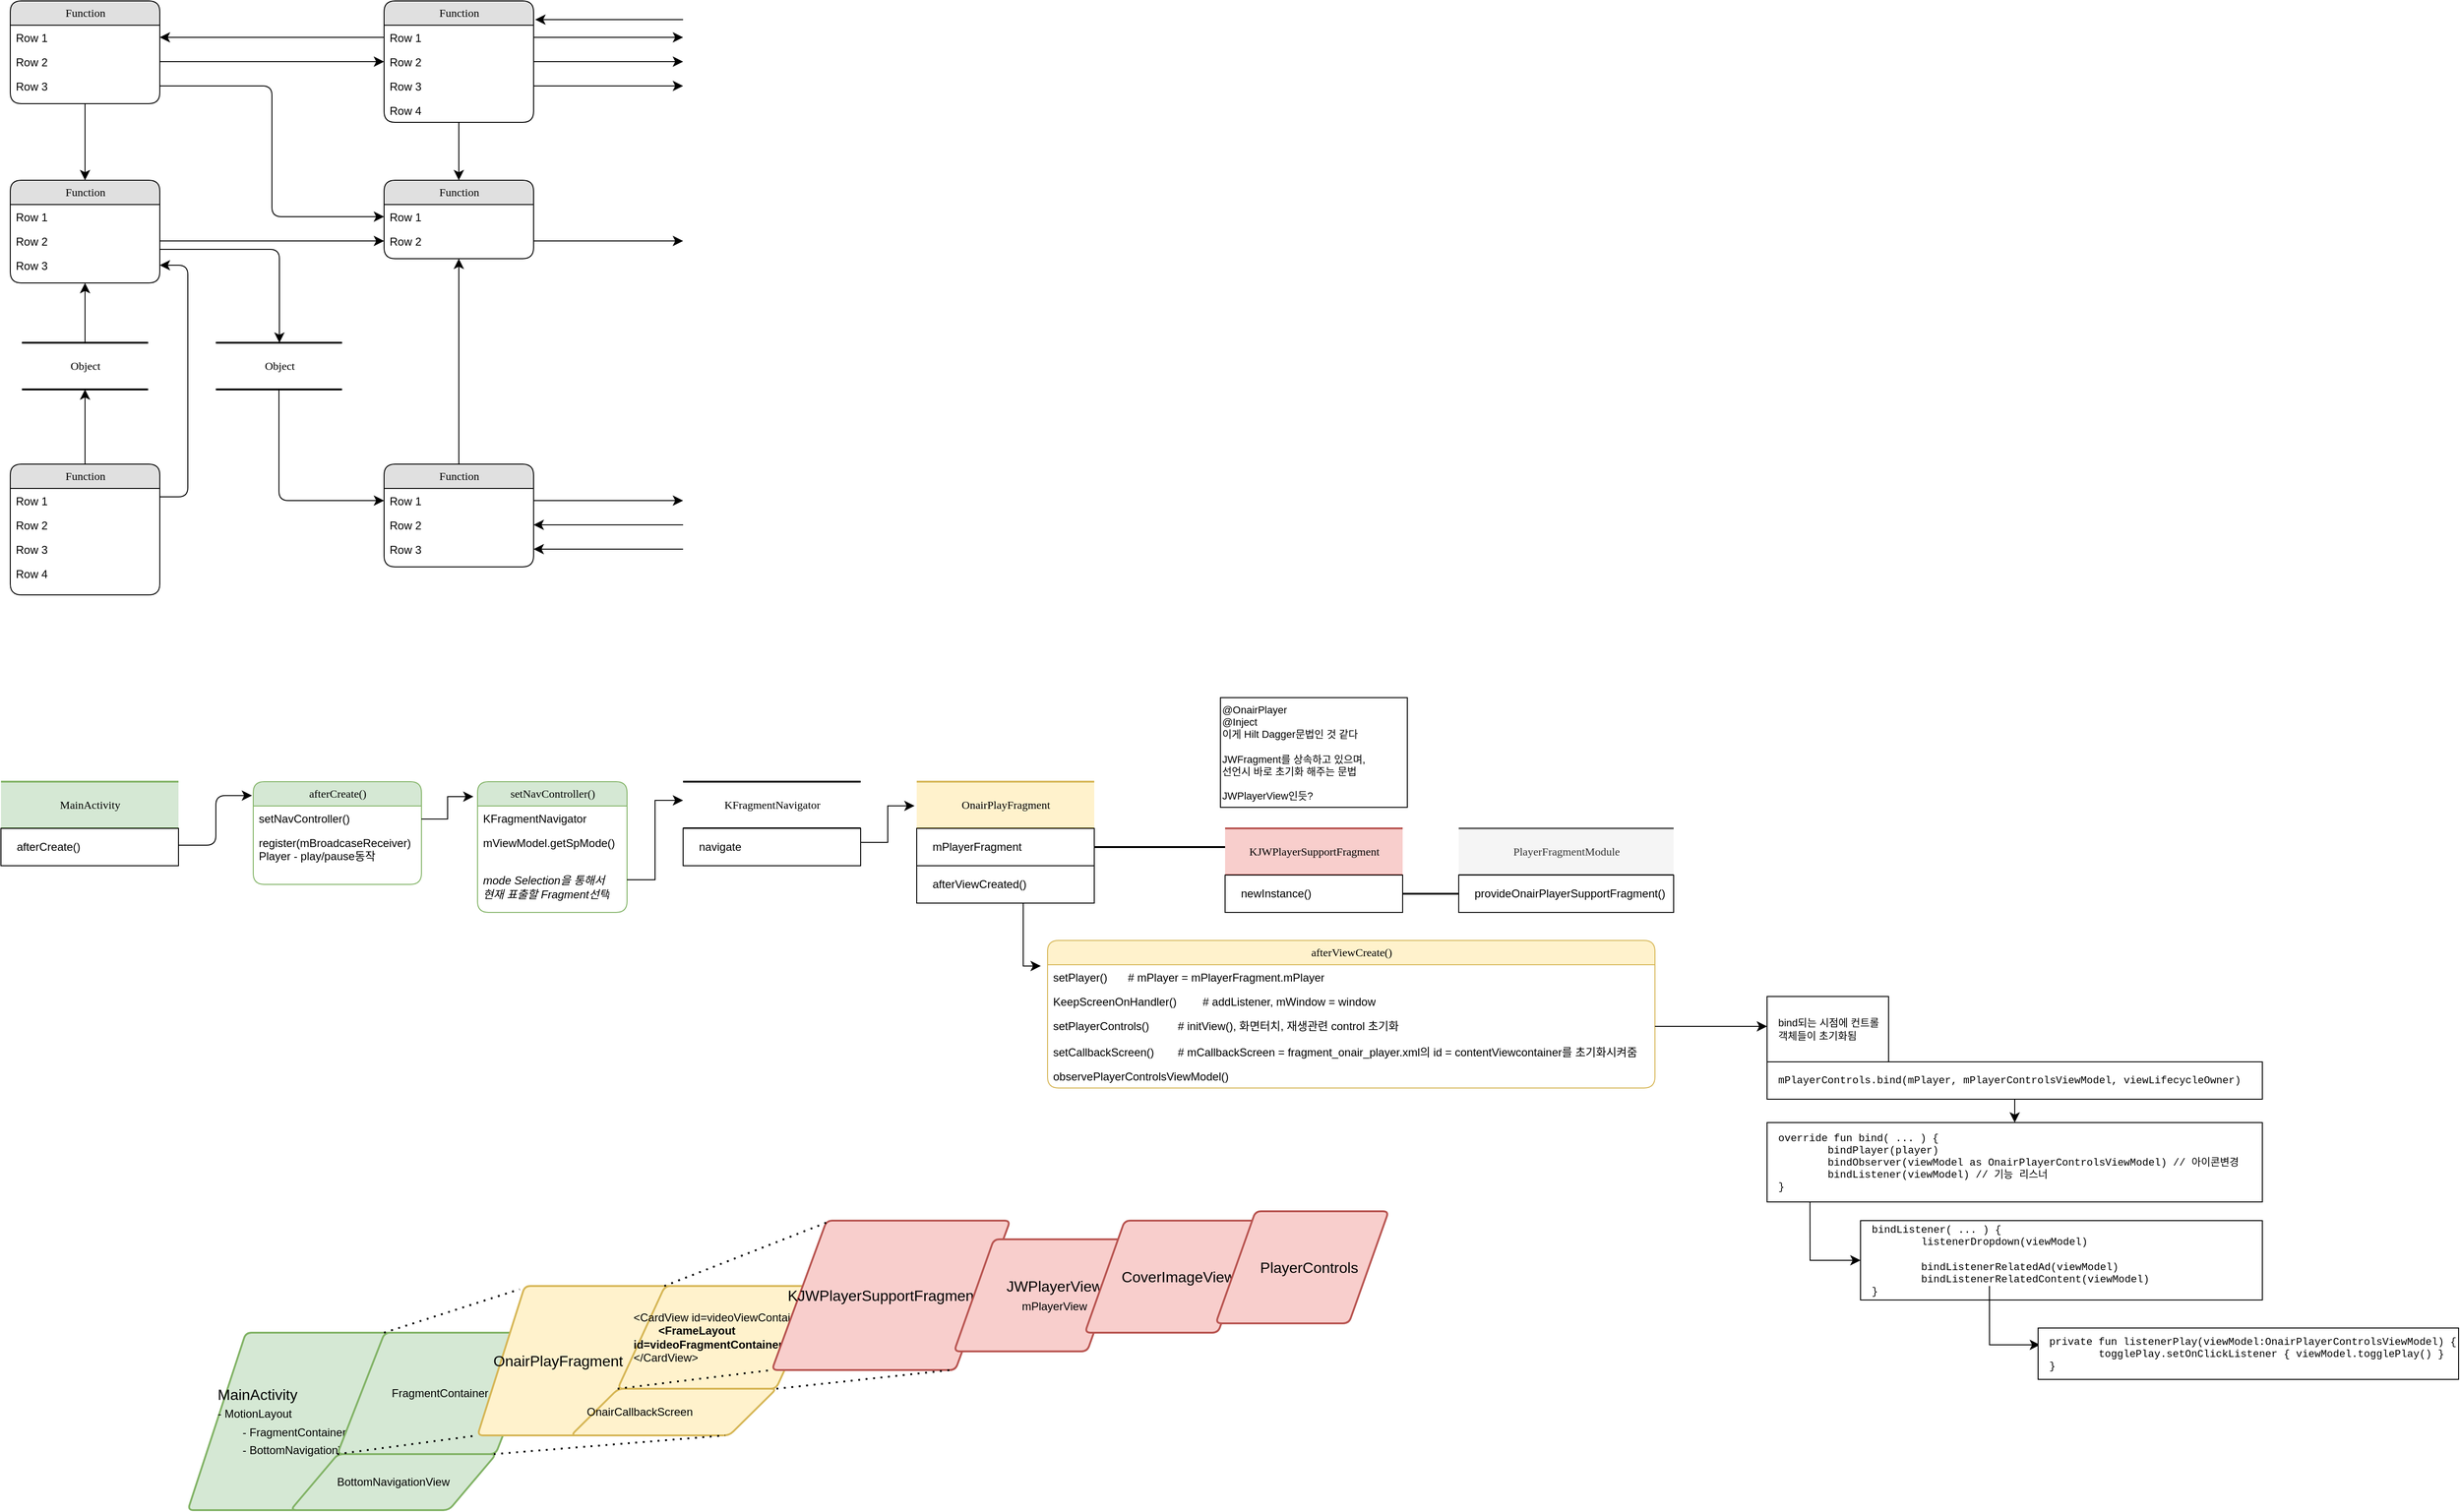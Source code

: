 <mxfile version="21.5.0" type="github">
  <diagram name="Page-1" id="5d7acffa-a066-3a61-03fe-96351882024d">
    <mxGraphModel dx="875" dy="573" grid="1" gridSize="10" guides="1" tooltips="1" connect="1" arrows="1" fold="1" page="1" pageScale="1" pageWidth="1100" pageHeight="850" background="#ffffff" math="0" shadow="0">
      <root>
        <mxCell id="0" />
        <mxCell id="1" parent="0" />
        <mxCell id="2debaab0fafb2da2-10" value="Object" style="html=1;rounded=0;shadow=0;comic=0;labelBackgroundColor=none;strokeWidth=2;fontFamily=Verdana;fontSize=12;align=center;shape=mxgraph.ios7ui.horLines;" parent="1" vertex="1">
          <mxGeometry x="172.5" y="440" width="135" height="50" as="geometry" />
        </mxCell>
        <mxCell id="21ea969265ad0168-6" value="Function" style="swimlane;html=1;fontStyle=0;childLayout=stackLayout;horizontal=1;startSize=26;fillColor=#e0e0e0;horizontalStack=0;resizeParent=1;resizeLast=0;collapsible=1;marginBottom=0;swimlaneFillColor=#ffffff;align=center;rounded=1;shadow=0;comic=0;labelBackgroundColor=none;strokeWidth=1;fontFamily=Verdana;fontSize=12" parent="1" vertex="1">
          <mxGeometry x="160" y="74" width="160" height="110" as="geometry" />
        </mxCell>
        <mxCell id="21ea969265ad0168-7" value="Row 1" style="text;html=1;strokeColor=none;fillColor=none;spacingLeft=4;spacingRight=4;whiteSpace=wrap;overflow=hidden;rotatable=0;points=[[0,0.5],[1,0.5]];portConstraint=eastwest;" parent="21ea969265ad0168-6" vertex="1">
          <mxGeometry y="26" width="160" height="26" as="geometry" />
        </mxCell>
        <mxCell id="21ea969265ad0168-8" value="Row 2" style="text;html=1;strokeColor=none;fillColor=none;spacingLeft=4;spacingRight=4;whiteSpace=wrap;overflow=hidden;rotatable=0;points=[[0,0.5],[1,0.5]];portConstraint=eastwest;" parent="21ea969265ad0168-6" vertex="1">
          <mxGeometry y="52" width="160" height="26" as="geometry" />
        </mxCell>
        <mxCell id="21ea969265ad0168-9" value="Row 3" style="text;html=1;strokeColor=none;fillColor=none;spacingLeft=4;spacingRight=4;whiteSpace=wrap;overflow=hidden;rotatable=0;points=[[0,0.5],[1,0.5]];portConstraint=eastwest;" parent="21ea969265ad0168-6" vertex="1">
          <mxGeometry y="78" width="160" height="26" as="geometry" />
        </mxCell>
        <mxCell id="21ea969265ad0168-10" value="Function" style="swimlane;html=1;fontStyle=0;childLayout=stackLayout;horizontal=1;startSize=26;fillColor=#e0e0e0;horizontalStack=0;resizeParent=1;resizeLast=0;collapsible=1;marginBottom=0;swimlaneFillColor=#ffffff;align=center;rounded=1;shadow=0;comic=0;labelBackgroundColor=none;strokeWidth=1;fontFamily=Verdana;fontSize=12" parent="1" vertex="1">
          <mxGeometry x="560" y="74" width="160" height="130" as="geometry" />
        </mxCell>
        <mxCell id="21ea969265ad0168-11" value="Row 1" style="text;html=1;strokeColor=none;fillColor=none;spacingLeft=4;spacingRight=4;whiteSpace=wrap;overflow=hidden;rotatable=0;points=[[0,0.5],[1,0.5]];portConstraint=eastwest;" parent="21ea969265ad0168-10" vertex="1">
          <mxGeometry y="26" width="160" height="26" as="geometry" />
        </mxCell>
        <mxCell id="21ea969265ad0168-12" value="Row 2" style="text;html=1;strokeColor=none;fillColor=none;spacingLeft=4;spacingRight=4;whiteSpace=wrap;overflow=hidden;rotatable=0;points=[[0,0.5],[1,0.5]];portConstraint=eastwest;" parent="21ea969265ad0168-10" vertex="1">
          <mxGeometry y="52" width="160" height="26" as="geometry" />
        </mxCell>
        <mxCell id="21ea969265ad0168-52" value="Row 3" style="text;html=1;strokeColor=none;fillColor=none;spacingLeft=4;spacingRight=4;whiteSpace=wrap;overflow=hidden;rotatable=0;points=[[0,0.5],[1,0.5]];portConstraint=eastwest;" parent="21ea969265ad0168-10" vertex="1">
          <mxGeometry y="78" width="160" height="26" as="geometry" />
        </mxCell>
        <mxCell id="21ea969265ad0168-13" value="Row 4" style="text;html=1;strokeColor=none;fillColor=none;spacingLeft=4;spacingRight=4;whiteSpace=wrap;overflow=hidden;rotatable=0;points=[[0,0.5],[1,0.5]];portConstraint=eastwest;" parent="21ea969265ad0168-10" vertex="1">
          <mxGeometry y="104" width="160" height="26" as="geometry" />
        </mxCell>
        <mxCell id="21ea969265ad0168-14" value="Function" style="swimlane;html=1;fontStyle=0;childLayout=stackLayout;horizontal=1;startSize=26;fillColor=#e0e0e0;horizontalStack=0;resizeParent=1;resizeLast=0;collapsible=1;marginBottom=0;swimlaneFillColor=#ffffff;align=center;rounded=1;shadow=0;comic=0;labelBackgroundColor=none;strokeWidth=1;fontFamily=Verdana;fontSize=12" parent="1" vertex="1">
          <mxGeometry x="160" y="266" width="160" height="110" as="geometry" />
        </mxCell>
        <mxCell id="21ea969265ad0168-15" value="Row 1" style="text;html=1;strokeColor=none;fillColor=none;spacingLeft=4;spacingRight=4;whiteSpace=wrap;overflow=hidden;rotatable=0;points=[[0,0.5],[1,0.5]];portConstraint=eastwest;" parent="21ea969265ad0168-14" vertex="1">
          <mxGeometry y="26" width="160" height="26" as="geometry" />
        </mxCell>
        <mxCell id="21ea969265ad0168-16" value="Row 2" style="text;html=1;strokeColor=none;fillColor=none;spacingLeft=4;spacingRight=4;whiteSpace=wrap;overflow=hidden;rotatable=0;points=[[0,0.5],[1,0.5]];portConstraint=eastwest;" parent="21ea969265ad0168-14" vertex="1">
          <mxGeometry y="52" width="160" height="26" as="geometry" />
        </mxCell>
        <mxCell id="21ea969265ad0168-17" value="Row 3" style="text;html=1;strokeColor=none;fillColor=none;spacingLeft=4;spacingRight=4;whiteSpace=wrap;overflow=hidden;rotatable=0;points=[[0,0.5],[1,0.5]];portConstraint=eastwest;" parent="21ea969265ad0168-14" vertex="1">
          <mxGeometry y="78" width="160" height="26" as="geometry" />
        </mxCell>
        <mxCell id="21ea969265ad0168-18" value="Function" style="swimlane;html=1;fontStyle=0;childLayout=stackLayout;horizontal=1;startSize=26;fillColor=#e0e0e0;horizontalStack=0;resizeParent=1;resizeLast=0;collapsible=1;marginBottom=0;swimlaneFillColor=#ffffff;align=center;rounded=1;shadow=0;comic=0;labelBackgroundColor=none;strokeWidth=1;fontFamily=Verdana;fontSize=12" parent="1" vertex="1">
          <mxGeometry x="160" y="570" width="160" height="140" as="geometry" />
        </mxCell>
        <mxCell id="21ea969265ad0168-19" value="Row 1" style="text;html=1;strokeColor=none;fillColor=none;spacingLeft=4;spacingRight=4;whiteSpace=wrap;overflow=hidden;rotatable=0;points=[[0,0.5],[1,0.5]];portConstraint=eastwest;" parent="21ea969265ad0168-18" vertex="1">
          <mxGeometry y="26" width="160" height="26" as="geometry" />
        </mxCell>
        <mxCell id="21ea969265ad0168-20" value="Row 2" style="text;html=1;strokeColor=none;fillColor=none;spacingLeft=4;spacingRight=4;whiteSpace=wrap;overflow=hidden;rotatable=0;points=[[0,0.5],[1,0.5]];portConstraint=eastwest;" parent="21ea969265ad0168-18" vertex="1">
          <mxGeometry y="52" width="160" height="26" as="geometry" />
        </mxCell>
        <mxCell id="21ea969265ad0168-51" value="Row 3" style="text;html=1;strokeColor=none;fillColor=none;spacingLeft=4;spacingRight=4;whiteSpace=wrap;overflow=hidden;rotatable=0;points=[[0,0.5],[1,0.5]];portConstraint=eastwest;" parent="21ea969265ad0168-18" vertex="1">
          <mxGeometry y="78" width="160" height="26" as="geometry" />
        </mxCell>
        <mxCell id="21ea969265ad0168-21" value="Row 4" style="text;html=1;strokeColor=none;fillColor=none;spacingLeft=4;spacingRight=4;whiteSpace=wrap;overflow=hidden;rotatable=0;points=[[0,0.5],[1,0.5]];portConstraint=eastwest;" parent="21ea969265ad0168-18" vertex="1">
          <mxGeometry y="104" width="160" height="26" as="geometry" />
        </mxCell>
        <mxCell id="21ea969265ad0168-22" value="Function" style="swimlane;html=1;fontStyle=0;childLayout=stackLayout;horizontal=1;startSize=26;fillColor=#e0e0e0;horizontalStack=0;resizeParent=1;resizeLast=0;collapsible=1;marginBottom=0;swimlaneFillColor=#ffffff;align=center;rounded=1;shadow=0;comic=0;labelBackgroundColor=none;strokeWidth=1;fontFamily=Verdana;fontSize=12" parent="1" vertex="1">
          <mxGeometry x="560" y="266" width="160" height="84" as="geometry" />
        </mxCell>
        <mxCell id="21ea969265ad0168-23" value="Row 1" style="text;html=1;strokeColor=none;fillColor=none;spacingLeft=4;spacingRight=4;whiteSpace=wrap;overflow=hidden;rotatable=0;points=[[0,0.5],[1,0.5]];portConstraint=eastwest;" parent="21ea969265ad0168-22" vertex="1">
          <mxGeometry y="26" width="160" height="26" as="geometry" />
        </mxCell>
        <mxCell id="21ea969265ad0168-24" value="Row 2" style="text;html=1;strokeColor=none;fillColor=none;spacingLeft=4;spacingRight=4;whiteSpace=wrap;overflow=hidden;rotatable=0;points=[[0,0.5],[1,0.5]];portConstraint=eastwest;" parent="21ea969265ad0168-22" vertex="1">
          <mxGeometry y="52" width="160" height="26" as="geometry" />
        </mxCell>
        <mxCell id="21ea969265ad0168-26" value="Function" style="swimlane;html=1;fontStyle=0;childLayout=stackLayout;horizontal=1;startSize=26;fillColor=#e0e0e0;horizontalStack=0;resizeParent=1;resizeLast=0;collapsible=1;marginBottom=0;swimlaneFillColor=#ffffff;align=center;rounded=1;shadow=0;comic=0;labelBackgroundColor=none;strokeWidth=1;fontFamily=Verdana;fontSize=12" parent="1" vertex="1">
          <mxGeometry x="560" y="570" width="160" height="110" as="geometry" />
        </mxCell>
        <mxCell id="21ea969265ad0168-27" value="Row 1" style="text;html=1;strokeColor=none;fillColor=none;spacingLeft=4;spacingRight=4;whiteSpace=wrap;overflow=hidden;rotatable=0;points=[[0,0.5],[1,0.5]];portConstraint=eastwest;" parent="21ea969265ad0168-26" vertex="1">
          <mxGeometry y="26" width="160" height="26" as="geometry" />
        </mxCell>
        <mxCell id="21ea969265ad0168-28" value="Row 2" style="text;html=1;strokeColor=none;fillColor=none;spacingLeft=4;spacingRight=4;whiteSpace=wrap;overflow=hidden;rotatable=0;points=[[0,0.5],[1,0.5]];portConstraint=eastwest;" parent="21ea969265ad0168-26" vertex="1">
          <mxGeometry y="52" width="160" height="26" as="geometry" />
        </mxCell>
        <mxCell id="21ea969265ad0168-29" value="Row 3" style="text;html=1;strokeColor=none;fillColor=none;spacingLeft=4;spacingRight=4;whiteSpace=wrap;overflow=hidden;rotatable=0;points=[[0,0.5],[1,0.5]];portConstraint=eastwest;" parent="21ea969265ad0168-26" vertex="1">
          <mxGeometry y="78" width="160" height="26" as="geometry" />
        </mxCell>
        <mxCell id="21ea969265ad0168-30" value="Object" style="html=1;rounded=0;shadow=0;comic=0;labelBackgroundColor=none;strokeWidth=2;fontFamily=Verdana;fontSize=12;align=center;shape=mxgraph.ios7ui.horLines;" parent="1" vertex="1">
          <mxGeometry x="380" y="440" width="135" height="50" as="geometry" />
        </mxCell>
        <mxCell id="21ea969265ad0168-31" style="edgeStyle=none;html=1;labelBackgroundColor=none;startFill=0;startSize=8;endFill=1;endSize=8;fontFamily=Verdana;fontSize=12;" parent="1" source="21ea969265ad0168-18" target="2debaab0fafb2da2-10" edge="1">
          <mxGeometry relative="1" as="geometry" />
        </mxCell>
        <mxCell id="21ea969265ad0168-32" style="edgeStyle=none;html=1;labelBackgroundColor=none;startFill=0;startSize=8;endFill=1;endSize=8;fontFamily=Verdana;fontSize=12;" parent="1" source="2debaab0fafb2da2-10" target="21ea969265ad0168-14" edge="1">
          <mxGeometry relative="1" as="geometry" />
        </mxCell>
        <mxCell id="21ea969265ad0168-33" style="edgeStyle=orthogonalEdgeStyle;html=1;labelBackgroundColor=none;startFill=0;startSize=8;endFill=1;endSize=8;fontFamily=Verdana;fontSize=12;exitX=1;exitY=0.25;entryX=1;entryY=0.5;" parent="1" source="21ea969265ad0168-18" target="21ea969265ad0168-17" edge="1">
          <mxGeometry relative="1" as="geometry">
            <Array as="points">
              <mxPoint x="350" y="605" />
              <mxPoint x="350" y="357" />
            </Array>
          </mxGeometry>
        </mxCell>
        <mxCell id="21ea969265ad0168-34" value="" style="edgeStyle=orthogonalEdgeStyle;html=1;labelBackgroundColor=none;startFill=0;startSize=8;endFill=1;endSize=8;fontFamily=Verdana;fontSize=12;" parent="1" source="21ea969265ad0168-30" target="21ea969265ad0168-27" edge="1">
          <mxGeometry x="-0.134" y="32" relative="1" as="geometry">
            <mxPoint as="offset" />
          </mxGeometry>
        </mxCell>
        <mxCell id="21ea969265ad0168-35" style="edgeStyle=orthogonalEdgeStyle;html=1;labelBackgroundColor=none;startFill=0;startSize=8;endFill=1;endSize=8;fontFamily=Verdana;fontSize=12;" parent="1" source="21ea969265ad0168-14" target="21ea969265ad0168-30" edge="1">
          <mxGeometry relative="1" as="geometry">
            <Array as="points">
              <mxPoint x="448" y="340" />
            </Array>
          </mxGeometry>
        </mxCell>
        <mxCell id="21ea969265ad0168-36" style="edgeStyle=orthogonalEdgeStyle;html=1;labelBackgroundColor=none;startFill=0;startSize=8;endFill=1;endSize=8;fontFamily=Verdana;fontSize=12;" parent="1" source="21ea969265ad0168-6" target="21ea969265ad0168-14" edge="1">
          <mxGeometry relative="1" as="geometry" />
        </mxCell>
        <mxCell id="21ea969265ad0168-37" style="edgeStyle=orthogonalEdgeStyle;html=1;labelBackgroundColor=none;startFill=0;startSize=8;endFill=1;endSize=8;fontFamily=Verdana;fontSize=12;" parent="1" source="21ea969265ad0168-26" target="21ea969265ad0168-22" edge="1">
          <mxGeometry relative="1" as="geometry" />
        </mxCell>
        <mxCell id="21ea969265ad0168-38" style="edgeStyle=orthogonalEdgeStyle;html=1;labelBackgroundColor=none;startFill=0;startSize=8;endFill=1;endSize=8;fontFamily=Verdana;fontSize=12;" parent="1" source="21ea969265ad0168-10" target="21ea969265ad0168-22" edge="1">
          <mxGeometry relative="1" as="geometry" />
        </mxCell>
        <mxCell id="21ea969265ad0168-39" style="edgeStyle=orthogonalEdgeStyle;html=1;entryX=0;entryY=0.5;labelBackgroundColor=none;startFill=0;startSize=8;endFill=1;endSize=8;fontFamily=Verdana;fontSize=12;exitX=1;exitY=0.5;" parent="1" source="21ea969265ad0168-8" target="21ea969265ad0168-12" edge="1">
          <mxGeometry relative="1" as="geometry">
            <Array as="points" />
          </mxGeometry>
        </mxCell>
        <mxCell id="21ea969265ad0168-40" style="edgeStyle=orthogonalEdgeStyle;html=1;exitX=0;exitY=0.5;entryX=1;entryY=0.5;labelBackgroundColor=none;startFill=0;startSize=8;endFill=1;endSize=8;fontFamily=Verdana;fontSize=12;" parent="1" source="21ea969265ad0168-11" target="21ea969265ad0168-7" edge="1">
          <mxGeometry relative="1" as="geometry" />
        </mxCell>
        <mxCell id="21ea969265ad0168-41" style="edgeStyle=orthogonalEdgeStyle;html=1;exitX=1;exitY=0.5;entryX=0;entryY=0.5;labelBackgroundColor=none;startFill=0;startSize=8;endFill=1;endSize=8;fontFamily=Verdana;fontSize=12;" parent="1" source="21ea969265ad0168-9" target="21ea969265ad0168-23" edge="1">
          <mxGeometry relative="1" as="geometry" />
        </mxCell>
        <mxCell id="21ea969265ad0168-42" style="edgeStyle=orthogonalEdgeStyle;html=1;exitX=1;exitY=0.5;entryX=0;entryY=0.5;labelBackgroundColor=none;startFill=0;startSize=8;endFill=1;endSize=8;fontFamily=Verdana;fontSize=12;" parent="1" source="21ea969265ad0168-16" target="21ea969265ad0168-24" edge="1">
          <mxGeometry relative="1" as="geometry">
            <Array as="points" />
          </mxGeometry>
        </mxCell>
        <mxCell id="21ea969265ad0168-43" style="edgeStyle=orthogonalEdgeStyle;html=1;labelBackgroundColor=none;startFill=0;startSize=8;endFill=1;endSize=8;fontFamily=Verdana;fontSize=12;" parent="1" source="21ea969265ad0168-24" edge="1">
          <mxGeometry relative="1" as="geometry">
            <mxPoint x="880" y="331" as="targetPoint" />
          </mxGeometry>
        </mxCell>
        <mxCell id="21ea969265ad0168-44" style="edgeStyle=orthogonalEdgeStyle;html=1;exitX=1;exitY=0.5;labelBackgroundColor=none;startFill=0;startSize=8;endFill=1;endSize=8;fontFamily=Verdana;fontSize=12;" parent="1" source="21ea969265ad0168-27" edge="1">
          <mxGeometry relative="1" as="geometry">
            <mxPoint x="880" y="609" as="targetPoint" />
          </mxGeometry>
        </mxCell>
        <mxCell id="21ea969265ad0168-45" style="edgeStyle=orthogonalEdgeStyle;html=1;labelBackgroundColor=none;startFill=0;startSize=8;endFill=1;endSize=8;fontFamily=Verdana;fontSize=12;entryX=1;entryY=0.5;" parent="1" target="21ea969265ad0168-28" edge="1">
          <mxGeometry relative="1" as="geometry">
            <mxPoint x="890" y="619" as="targetPoint" />
            <mxPoint x="880" y="635" as="sourcePoint" />
            <Array as="points">
              <mxPoint x="880" y="635" />
            </Array>
          </mxGeometry>
        </mxCell>
        <mxCell id="21ea969265ad0168-46" style="edgeStyle=orthogonalEdgeStyle;html=1;labelBackgroundColor=none;startFill=0;startSize=8;endFill=1;endSize=8;fontFamily=Verdana;fontSize=12;entryX=1;entryY=0.5;" parent="1" target="21ea969265ad0168-29" edge="1">
          <mxGeometry relative="1" as="geometry">
            <mxPoint x="730.19" y="645.095" as="targetPoint" />
            <mxPoint x="880" y="661" as="sourcePoint" />
            <Array as="points">
              <mxPoint x="800" y="661" />
              <mxPoint x="800" y="661" />
            </Array>
          </mxGeometry>
        </mxCell>
        <mxCell id="21ea969265ad0168-47" style="edgeStyle=orthogonalEdgeStyle;html=1;exitX=1;exitY=0.5;labelBackgroundColor=none;startFill=0;startSize=8;endFill=1;endSize=8;fontFamily=Verdana;fontSize=12;" parent="1" source="21ea969265ad0168-11" edge="1">
          <mxGeometry relative="1" as="geometry">
            <mxPoint x="880" y="113" as="targetPoint" />
          </mxGeometry>
        </mxCell>
        <mxCell id="21ea969265ad0168-48" style="edgeStyle=orthogonalEdgeStyle;html=1;exitX=1;exitY=0.5;labelBackgroundColor=none;startFill=0;startSize=8;endFill=1;endSize=8;fontFamily=Verdana;fontSize=12;" parent="1" source="21ea969265ad0168-12" edge="1">
          <mxGeometry relative="1" as="geometry">
            <mxPoint x="880" y="139" as="targetPoint" />
          </mxGeometry>
        </mxCell>
        <mxCell id="21ea969265ad0168-49" style="edgeStyle=orthogonalEdgeStyle;html=1;exitX=1;exitY=0.5;labelBackgroundColor=none;startFill=0;startSize=8;endFill=1;endSize=8;fontFamily=Verdana;fontSize=12;" parent="1" source="21ea969265ad0168-52" edge="1">
          <mxGeometry relative="1" as="geometry">
            <mxPoint x="880" y="165" as="targetPoint" />
            <Array as="points" />
          </mxGeometry>
        </mxCell>
        <mxCell id="21ea969265ad0168-50" style="edgeStyle=elbowEdgeStyle;html=1;labelBackgroundColor=none;startFill=0;startSize=8;endFill=1;endSize=8;fontFamily=Verdana;fontSize=12;elbow=vertical;entryX=1.011;entryY=0.152;entryPerimeter=0;" parent="1" target="21ea969265ad0168-10" edge="1">
          <mxGeometry relative="1" as="geometry">
            <mxPoint x="740" y="89" as="targetPoint" />
            <mxPoint x="880" y="94" as="sourcePoint" />
            <Array as="points">
              <mxPoint x="810" y="94" />
            </Array>
          </mxGeometry>
        </mxCell>
        <mxCell id="uq7uVIkVQKOnCqJa0BBE-1" value="afterCreate()" style="swimlane;html=1;fontStyle=0;childLayout=stackLayout;horizontal=1;startSize=26;fillColor=#d5e8d4;horizontalStack=0;resizeParent=1;resizeLast=0;collapsible=1;marginBottom=0;swimlaneFillColor=#ffffff;align=center;rounded=1;shadow=0;comic=0;labelBackgroundColor=none;strokeWidth=1;fontFamily=Verdana;fontSize=12;strokeColor=#82b366;" parent="1" vertex="1">
          <mxGeometry x="420" y="910" width="180" height="110" as="geometry" />
        </mxCell>
        <mxCell id="uq7uVIkVQKOnCqJa0BBE-2" value="setNavController()" style="text;html=1;strokeColor=none;fillColor=none;spacingLeft=4;spacingRight=4;whiteSpace=wrap;overflow=hidden;rotatable=0;points=[[0,0.5],[1,0.5]];portConstraint=eastwest;" parent="uq7uVIkVQKOnCqJa0BBE-1" vertex="1">
          <mxGeometry y="26" width="180" height="26" as="geometry" />
        </mxCell>
        <mxCell id="uq7uVIkVQKOnCqJa0BBE-3" value="register(mBroadcaseReceiver)&lt;br&gt;Player - play/pause동작" style="text;html=1;strokeColor=none;fillColor=none;spacingLeft=4;spacingRight=4;whiteSpace=wrap;overflow=hidden;rotatable=0;points=[[0,0.5],[1,0.5]];portConstraint=eastwest;" parent="uq7uVIkVQKOnCqJa0BBE-1" vertex="1">
          <mxGeometry y="52" width="180" height="48" as="geometry" />
        </mxCell>
        <mxCell id="uq7uVIkVQKOnCqJa0BBE-10" value="" style="group" parent="1" vertex="1" connectable="0">
          <mxGeometry x="150" y="910" width="190" height="130" as="geometry" />
        </mxCell>
        <mxCell id="uq7uVIkVQKOnCqJa0BBE-6" value="MainActivity" style="html=1;rounded=0;shadow=0;comic=0;labelBackgroundColor=none;strokeWidth=2;fontFamily=Verdana;fontSize=12;align=center;shape=mxgraph.ios7ui.horLines;fillColor=#d5e8d4;strokeColor=#82b366;" parent="uq7uVIkVQKOnCqJa0BBE-10" vertex="1">
          <mxGeometry width="190.0" height="50" as="geometry" />
        </mxCell>
        <mxCell id="uq7uVIkVQKOnCqJa0BBE-11" value="afterCreate()" style="whiteSpace=wrap;html=1;fontSize=12;align=left;spacingLeft=15;" parent="uq7uVIkVQKOnCqJa0BBE-10" vertex="1">
          <mxGeometry y="50" width="190" height="40" as="geometry" />
        </mxCell>
        <mxCell id="uq7uVIkVQKOnCqJa0BBE-14" style="edgeStyle=orthogonalEdgeStyle;html=1;labelBackgroundColor=none;startFill=0;startSize=8;endFill=1;endSize=8;fontFamily=Verdana;fontSize=12;exitX=1;exitY=0.25;entryX=-0.007;entryY=0.135;entryDx=0;entryDy=0;entryPerimeter=0;" parent="1" target="uq7uVIkVQKOnCqJa0BBE-1" edge="1">
          <mxGeometry relative="1" as="geometry">
            <Array as="points">
              <mxPoint x="380" y="978" />
              <mxPoint x="380" y="925" />
            </Array>
            <mxPoint x="340" y="978" as="sourcePoint" />
            <mxPoint x="340" y="730" as="targetPoint" />
          </mxGeometry>
        </mxCell>
        <mxCell id="uq7uVIkVQKOnCqJa0BBE-16" value="setNavController()" style="swimlane;html=1;fontStyle=0;childLayout=stackLayout;horizontal=1;startSize=26;fillColor=#d5e8d4;horizontalStack=0;resizeParent=1;resizeLast=0;collapsible=1;marginBottom=0;swimlaneFillColor=#ffffff;align=center;rounded=1;shadow=0;comic=0;labelBackgroundColor=none;strokeWidth=1;fontFamily=Verdana;fontSize=12;strokeColor=#82b366;" parent="1" vertex="1">
          <mxGeometry x="660" y="910" width="160" height="140" as="geometry" />
        </mxCell>
        <mxCell id="uq7uVIkVQKOnCqJa0BBE-17" value="KFragmentNavigator" style="text;html=1;strokeColor=none;fillColor=none;spacingLeft=4;spacingRight=4;whiteSpace=wrap;overflow=hidden;rotatable=0;points=[[0,0.5],[1,0.5]];portConstraint=eastwest;" parent="uq7uVIkVQKOnCqJa0BBE-16" vertex="1">
          <mxGeometry y="26" width="160" height="26" as="geometry" />
        </mxCell>
        <mxCell id="uq7uVIkVQKOnCqJa0BBE-18" value="mViewModel.getSpMode()" style="text;html=1;strokeColor=none;fillColor=none;spacingLeft=4;spacingRight=4;whiteSpace=wrap;overflow=hidden;rotatable=0;points=[[0,0.5],[1,0.5]];portConstraint=eastwest;" parent="uq7uVIkVQKOnCqJa0BBE-16" vertex="1">
          <mxGeometry y="52" width="160" height="26" as="geometry" />
        </mxCell>
        <mxCell id="uq7uVIkVQKOnCqJa0BBE-19" value="&lt;br&gt;mode Selection을 통해서&lt;br&gt;현재 표출할 Fragment선택" style="text;html=1;strokeColor=none;fillColor=none;spacingLeft=4;spacingRight=4;whiteSpace=wrap;overflow=hidden;rotatable=0;points=[[0,0.5],[1,0.5]];portConstraint=eastwest;fontStyle=2;align=left;" parent="uq7uVIkVQKOnCqJa0BBE-16" vertex="1">
          <mxGeometry y="78" width="160" height="62" as="geometry" />
        </mxCell>
        <mxCell id="uq7uVIkVQKOnCqJa0BBE-20" value="" style="edgeStyle=elbowEdgeStyle;elbow=horizontal;endArrow=classic;html=1;curved=0;rounded=0;endSize=8;startSize=8;fontSize=12;entryX=-0.027;entryY=0.114;entryDx=0;entryDy=0;entryPerimeter=0;" parent="1" target="uq7uVIkVQKOnCqJa0BBE-16" edge="1">
          <mxGeometry width="50" height="50" relative="1" as="geometry">
            <mxPoint x="600" y="950" as="sourcePoint" />
            <mxPoint x="650" y="900" as="targetPoint" />
          </mxGeometry>
        </mxCell>
        <mxCell id="uq7uVIkVQKOnCqJa0BBE-28" value="" style="group" parent="1" vertex="1" connectable="0">
          <mxGeometry x="880" y="910" width="190" height="130" as="geometry" />
        </mxCell>
        <mxCell id="uq7uVIkVQKOnCqJa0BBE-29" value="KFragmentNavigator" style="html=1;rounded=0;shadow=0;comic=0;labelBackgroundColor=none;strokeWidth=2;fontFamily=Verdana;fontSize=12;align=center;shape=mxgraph.ios7ui.horLines;" parent="uq7uVIkVQKOnCqJa0BBE-28" vertex="1">
          <mxGeometry width="190.0" height="50" as="geometry" />
        </mxCell>
        <mxCell id="uq7uVIkVQKOnCqJa0BBE-30" value="navigate" style="whiteSpace=wrap;html=1;fontSize=12;align=left;spacingLeft=15;" parent="uq7uVIkVQKOnCqJa0BBE-28" vertex="1">
          <mxGeometry y="50" width="190" height="40" as="geometry" />
        </mxCell>
        <mxCell id="uq7uVIkVQKOnCqJa0BBE-36" value="" style="edgeStyle=elbowEdgeStyle;elbow=horizontal;endArrow=classic;html=1;curved=0;rounded=0;endSize=8;startSize=8;fontSize=12;exitX=1;exitY=0.75;exitDx=0;exitDy=0;" parent="1" source="uq7uVIkVQKOnCqJa0BBE-16" edge="1">
          <mxGeometry width="50" height="50" relative="1" as="geometry">
            <mxPoint x="820" y="860" as="sourcePoint" />
            <mxPoint x="880" y="930" as="targetPoint" />
          </mxGeometry>
        </mxCell>
        <mxCell id="uq7uVIkVQKOnCqJa0BBE-38" value="afterViewCreate()" style="swimlane;html=1;fontStyle=0;childLayout=stackLayout;horizontal=1;startSize=26;fillColor=#fff2cc;horizontalStack=0;resizeParent=1;resizeLast=0;collapsible=1;marginBottom=0;swimlaneFillColor=#ffffff;align=center;rounded=1;shadow=0;comic=0;labelBackgroundColor=none;strokeWidth=1;fontFamily=Verdana;fontSize=12;strokeColor=#d6b656;" parent="1" vertex="1">
          <mxGeometry x="1270" y="1080" width="650" height="158" as="geometry" />
        </mxCell>
        <mxCell id="uq7uVIkVQKOnCqJa0BBE-39" value="setPlayer()&amp;nbsp;&lt;span style=&quot;white-space: pre;&quot;&gt;&#x9;&lt;/span&gt;# mPlayer = mPlayerFragment.mPlayer" style="text;html=1;strokeColor=none;fillColor=none;spacingLeft=4;spacingRight=4;whiteSpace=wrap;overflow=hidden;rotatable=0;points=[[0,0.5],[1,0.5]];portConstraint=eastwest;" parent="uq7uVIkVQKOnCqJa0BBE-38" vertex="1">
          <mxGeometry y="26" width="650" height="26" as="geometry" />
        </mxCell>
        <mxCell id="uq7uVIkVQKOnCqJa0BBE-76" value="KeepScreenOnHandler()&amp;nbsp;&lt;span style=&quot;white-space: pre;&quot;&gt;&#x9;&lt;/span&gt;# addListener, mWindow = window" style="text;html=1;strokeColor=none;fillColor=none;spacingLeft=4;spacingRight=4;whiteSpace=wrap;overflow=hidden;rotatable=0;points=[[0,0.5],[1,0.5]];portConstraint=eastwest;" parent="uq7uVIkVQKOnCqJa0BBE-38" vertex="1">
          <mxGeometry y="52" width="650" height="26" as="geometry" />
        </mxCell>
        <mxCell id="meqDQdUAkU52JyBfAQbt-1" style="edgeStyle=none;curved=1;rounded=0;orthogonalLoop=1;jettySize=auto;html=1;fontSize=12;startSize=8;endSize=8;" edge="1" parent="uq7uVIkVQKOnCqJa0BBE-38" source="uq7uVIkVQKOnCqJa0BBE-40">
          <mxGeometry relative="1" as="geometry">
            <mxPoint x="770" y="92" as="targetPoint" />
          </mxGeometry>
        </mxCell>
        <mxCell id="uq7uVIkVQKOnCqJa0BBE-40" value="setPlayerControls()&lt;span style=&quot;white-space: pre;&quot;&gt;&#x9;&lt;/span&gt;&lt;span style=&quot;white-space: pre;&quot;&gt;&#x9;&lt;/span&gt;# initView(), 화면터치, 재생관련 control 초기화" style="text;html=1;strokeColor=none;fillColor=none;spacingLeft=4;spacingRight=4;whiteSpace=wrap;overflow=hidden;rotatable=0;points=[[0,0.5],[1,0.5]];portConstraint=eastwest;" parent="uq7uVIkVQKOnCqJa0BBE-38" vertex="1">
          <mxGeometry y="78" width="650" height="28" as="geometry" />
        </mxCell>
        <mxCell id="uq7uVIkVQKOnCqJa0BBE-41" value="setCallbackScreen()&lt;span style=&quot;white-space: pre;&quot;&gt;&#x9;&lt;/span&gt;# mCallbackScreen = fragment_onair_player.xml의 id = contentViewcontainer를 초기화시켜줌" style="text;html=1;strokeColor=none;fillColor=none;spacingLeft=4;spacingRight=4;whiteSpace=wrap;overflow=hidden;rotatable=0;points=[[0,0.5],[1,0.5]];portConstraint=eastwest;" parent="uq7uVIkVQKOnCqJa0BBE-38" vertex="1">
          <mxGeometry y="106" width="650" height="26" as="geometry" />
        </mxCell>
        <mxCell id="uq7uVIkVQKOnCqJa0BBE-75" value="observePlayerControlsViewModel()" style="text;html=1;strokeColor=none;fillColor=none;spacingLeft=4;spacingRight=4;whiteSpace=wrap;overflow=hidden;rotatable=0;points=[[0,0.5],[1,0.5]];portConstraint=eastwest;" parent="uq7uVIkVQKOnCqJa0BBE-38" vertex="1">
          <mxGeometry y="132" width="650" height="26" as="geometry" />
        </mxCell>
        <mxCell id="uq7uVIkVQKOnCqJa0BBE-42" value="" style="group" parent="1" vertex="1" connectable="0">
          <mxGeometry x="1130" y="910" width="190" height="90" as="geometry" />
        </mxCell>
        <mxCell id="uq7uVIkVQKOnCqJa0BBE-34" value="OnairPlayFragment" style="html=1;rounded=0;shadow=0;comic=0;labelBackgroundColor=none;strokeWidth=2;fontFamily=Verdana;fontSize=12;align=center;shape=mxgraph.ios7ui.horLines;fillColor=#fff2cc;strokeColor=#d6b656;" parent="uq7uVIkVQKOnCqJa0BBE-42" vertex="1">
          <mxGeometry width="190.0" height="50" as="geometry" />
        </mxCell>
        <mxCell id="uq7uVIkVQKOnCqJa0BBE-44" value="mPlayerFragment&lt;span style=&quot;white-space: pre;&quot;&gt;&#x9;&lt;/span&gt;" style="whiteSpace=wrap;html=1;fontSize=12;align=left;spacingLeft=15;" parent="uq7uVIkVQKOnCqJa0BBE-42" vertex="1">
          <mxGeometry y="50" width="190" height="40" as="geometry" />
        </mxCell>
        <mxCell id="uq7uVIkVQKOnCqJa0BBE-37" value="" style="edgeStyle=elbowEdgeStyle;elbow=horizontal;endArrow=classic;html=1;curved=0;rounded=0;endSize=8;startSize=8;fontSize=12;exitX=1;exitY=0.75;exitDx=0;exitDy=0;entryX=-0.012;entryY=0.517;entryDx=0;entryDy=0;entryPerimeter=0;" parent="1" target="uq7uVIkVQKOnCqJa0BBE-34" edge="1">
          <mxGeometry width="50" height="50" relative="1" as="geometry">
            <mxPoint x="1070" y="975" as="sourcePoint" />
            <mxPoint x="1130" y="890" as="targetPoint" />
          </mxGeometry>
        </mxCell>
        <mxCell id="uq7uVIkVQKOnCqJa0BBE-43" value="" style="edgeStyle=elbowEdgeStyle;elbow=horizontal;endArrow=classic;html=1;curved=0;rounded=0;endSize=8;startSize=8;fontSize=12;entryX=-0.011;entryY=0.173;entryDx=0;entryDy=0;entryPerimeter=0;" parent="1" target="uq7uVIkVQKOnCqJa0BBE-38" edge="1">
          <mxGeometry width="50" height="50" relative="1" as="geometry">
            <mxPoint x="1225" y="1040" as="sourcePoint" />
            <mxPoint x="1218" y="1046" as="targetPoint" />
          </mxGeometry>
        </mxCell>
        <mxCell id="uq7uVIkVQKOnCqJa0BBE-35" value="afterViewCreated()" style="whiteSpace=wrap;html=1;fontSize=12;align=left;spacingLeft=15;" parent="1" vertex="1">
          <mxGeometry x="1130" y="1000" width="190" height="40" as="geometry" />
        </mxCell>
        <mxCell id="uq7uVIkVQKOnCqJa0BBE-45" value="@OnairPlayer&lt;br&gt;@Inject&lt;br&gt;이게 Hilt Dagger문법인 것 같다&lt;br&gt;&lt;br&gt;JWFragment를 상속하고 있으며,&lt;br&gt;선언시 바로 초기화 해주는 문법&lt;br&gt;&lt;br&gt;JWPlayerView인듯?&lt;br&gt;" style="whiteSpace=wrap;html=1;fontSize=11;align=left;" parent="1" vertex="1">
          <mxGeometry x="1455" y="820" width="200" height="117.5" as="geometry" />
        </mxCell>
        <mxCell id="uq7uVIkVQKOnCqJa0BBE-46" value="" style="line;strokeWidth=2;html=1;fontSize=16;" parent="1" vertex="1">
          <mxGeometry x="1320" y="975" width="140" height="10" as="geometry" />
        </mxCell>
        <mxCell id="uq7uVIkVQKOnCqJa0BBE-47" value="" style="group" parent="1" vertex="1" connectable="0">
          <mxGeometry x="1460" y="960" width="190" height="90" as="geometry" />
        </mxCell>
        <mxCell id="uq7uVIkVQKOnCqJa0BBE-48" value="KJWPlayerSupportFragment" style="html=1;rounded=0;shadow=0;comic=0;labelBackgroundColor=none;strokeWidth=2;fontFamily=Verdana;fontSize=12;align=center;shape=mxgraph.ios7ui.horLines;fillColor=#f8cecc;strokeColor=#b85450;" parent="uq7uVIkVQKOnCqJa0BBE-47" vertex="1">
          <mxGeometry width="190.0" height="50" as="geometry" />
        </mxCell>
        <mxCell id="uq7uVIkVQKOnCqJa0BBE-49" value="newInstance()" style="whiteSpace=wrap;html=1;fontSize=12;align=left;spacingLeft=15;" parent="uq7uVIkVQKOnCqJa0BBE-47" vertex="1">
          <mxGeometry y="50" width="190" height="40" as="geometry" />
        </mxCell>
        <mxCell id="uq7uVIkVQKOnCqJa0BBE-50" value="" style="group" parent="1" vertex="1" connectable="0">
          <mxGeometry x="1710" y="960" width="230" height="90" as="geometry" />
        </mxCell>
        <mxCell id="uq7uVIkVQKOnCqJa0BBE-51" value="PlayerFragmentModule" style="html=1;rounded=0;shadow=0;comic=0;labelBackgroundColor=none;strokeWidth=2;fontFamily=Verdana;fontSize=12;align=center;shape=mxgraph.ios7ui.horLines;fillColor=#f5f5f5;strokeColor=#666666;fontColor=#333333;" parent="uq7uVIkVQKOnCqJa0BBE-50" vertex="1">
          <mxGeometry width="230" height="50" as="geometry" />
        </mxCell>
        <mxCell id="uq7uVIkVQKOnCqJa0BBE-52" value="provideOnairPlayerSupportFragment()" style="whiteSpace=wrap;html=1;fontSize=12;align=left;spacingLeft=15;" parent="uq7uVIkVQKOnCqJa0BBE-50" vertex="1">
          <mxGeometry y="50" width="230" height="40" as="geometry" />
        </mxCell>
        <mxCell id="uq7uVIkVQKOnCqJa0BBE-53" value="" style="line;strokeWidth=2;html=1;fontSize=16;" parent="uq7uVIkVQKOnCqJa0BBE-50" vertex="1">
          <mxGeometry x="-60" y="65" width="60" height="10" as="geometry" />
        </mxCell>
        <mxCell id="uq7uVIkVQKOnCqJa0BBE-77" value="" style="group" parent="1" vertex="1" connectable="0">
          <mxGeometry x="350" y="1370" width="1285" height="320" as="geometry" />
        </mxCell>
        <mxCell id="uq7uVIkVQKOnCqJa0BBE-15" value="MainActivity&lt;br&gt;&lt;font style=&quot;font-size: 12px;&quot;&gt;- MotionLayout&lt;br&gt;&lt;span style=&quot;white-space: pre;&quot;&gt;&#x9;&lt;/span&gt;- FragmentContainer:FrameLayout&lt;br&gt;&lt;span style=&quot;white-space: pre;&quot;&gt;&#x9;&lt;/span&gt;- BottomNavigationView:FrameLayout&lt;/font&gt;" style="shape=parallelogram;html=1;strokeWidth=2;perimeter=parallelogramPerimeter;whiteSpace=wrap;rounded=1;arcSize=12;size=0.23;fontSize=16;align=left;spacingLeft=30;fillColor=#d5e8d4;strokeColor=#82b366;" parent="uq7uVIkVQKOnCqJa0BBE-77" vertex="1">
          <mxGeometry y="130" width="270" height="190" as="geometry" />
        </mxCell>
        <mxCell id="uq7uVIkVQKOnCqJa0BBE-31" value="BottomNavigationView" style="shape=parallelogram;html=1;strokeWidth=2;perimeter=parallelogramPerimeter;whiteSpace=wrap;rounded=1;arcSize=12;size=0.23;fontSize=12;fillColor=#d5e8d4;strokeColor=#82b366;" parent="uq7uVIkVQKOnCqJa0BBE-77" vertex="1">
          <mxGeometry x="110" y="260" width="220" height="60" as="geometry" />
        </mxCell>
        <mxCell id="uq7uVIkVQKOnCqJa0BBE-32" value="FragmentContainer" style="shape=parallelogram;html=1;strokeWidth=2;perimeter=parallelogramPerimeter;whiteSpace=wrap;rounded=1;arcSize=12;size=0.23;fontSize=12;fillColor=#d5e8d4;strokeColor=#82b366;" parent="uq7uVIkVQKOnCqJa0BBE-77" vertex="1">
          <mxGeometry x="160" y="130" width="220" height="130" as="geometry" />
        </mxCell>
        <mxCell id="uq7uVIkVQKOnCqJa0BBE-54" value="OnairPlayFragment" style="shape=parallelogram;html=1;strokeWidth=2;perimeter=parallelogramPerimeter;whiteSpace=wrap;rounded=1;arcSize=12;size=0.23;fontSize=16;fillColor=#fff2cc;strokeColor=#d6b656;align=left;spacingLeft=15;" parent="uq7uVIkVQKOnCqJa0BBE-77" vertex="1">
          <mxGeometry x="310" y="80" width="220" height="160" as="geometry" />
        </mxCell>
        <mxCell id="uq7uVIkVQKOnCqJa0BBE-55" value="OnairCallbackScreen" style="shape=parallelogram;html=1;strokeWidth=2;perimeter=parallelogramPerimeter;whiteSpace=wrap;rounded=1;arcSize=12;size=0.23;fontSize=12;fillColor=#fff2cc;strokeColor=#d6b656;align=left;spacingLeft=15;" parent="uq7uVIkVQKOnCqJa0BBE-77" vertex="1">
          <mxGeometry x="410" y="190" width="220" height="50" as="geometry" />
        </mxCell>
        <mxCell id="uq7uVIkVQKOnCqJa0BBE-56" value="&amp;lt;CardView id=videoViewContainer&amp;gt;&lt;br&gt;&lt;span style=&quot;white-space: pre;&quot;&gt;&#x9;&lt;/span&gt;&lt;b&gt;&amp;lt;FrameLayout id=videoFragmentContainer /&amp;gt;&lt;/b&gt;&lt;br&gt;&amp;lt;/CardView&amp;gt;" style="shape=parallelogram;html=1;strokeWidth=2;perimeter=parallelogramPerimeter;whiteSpace=wrap;rounded=1;arcSize=12;size=0.23;fontSize=12;fillColor=#fff2cc;strokeColor=#d6b656;align=left;spacingLeft=15;" parent="uq7uVIkVQKOnCqJa0BBE-77" vertex="1">
          <mxGeometry x="460" y="80" width="220" height="110" as="geometry" />
        </mxCell>
        <mxCell id="uq7uVIkVQKOnCqJa0BBE-57" value="" style="endArrow=none;dashed=1;html=1;dashPattern=1 3;strokeWidth=2;rounded=0;fontSize=12;startSize=8;endSize=8;curved=1;entryX=0.205;entryY=0.022;entryDx=0;entryDy=0;entryPerimeter=0;" parent="uq7uVIkVQKOnCqJa0BBE-77" target="uq7uVIkVQKOnCqJa0BBE-54" edge="1">
          <mxGeometry width="50" height="50" relative="1" as="geometry">
            <mxPoint x="210" y="130" as="sourcePoint" />
            <mxPoint x="260" y="80" as="targetPoint" />
          </mxGeometry>
        </mxCell>
        <mxCell id="uq7uVIkVQKOnCqJa0BBE-61" value="" style="endArrow=none;dashed=1;html=1;dashPattern=1 3;strokeWidth=2;rounded=0;fontSize=12;startSize=8;endSize=8;curved=1;entryX=0.75;entryY=1;entryDx=0;entryDy=0;" parent="uq7uVIkVQKOnCqJa0BBE-77" target="uq7uVIkVQKOnCqJa0BBE-55" edge="1">
          <mxGeometry width="50" height="50" relative="1" as="geometry">
            <mxPoint x="327.5" y="260" as="sourcePoint" />
            <mxPoint x="490" y="270" as="targetPoint" />
          </mxGeometry>
        </mxCell>
        <mxCell id="uq7uVIkVQKOnCqJa0BBE-62" value="" style="endArrow=none;dashed=1;html=1;dashPattern=1 3;strokeWidth=2;rounded=0;fontSize=12;startSize=8;endSize=8;curved=1;entryX=0;entryY=1;entryDx=0;entryDy=0;" parent="uq7uVIkVQKOnCqJa0BBE-77" target="uq7uVIkVQKOnCqJa0BBE-54" edge="1">
          <mxGeometry width="50" height="50" relative="1" as="geometry">
            <mxPoint x="160" y="260" as="sourcePoint" />
            <mxPoint x="305" y="214" as="targetPoint" />
          </mxGeometry>
        </mxCell>
        <mxCell id="uq7uVIkVQKOnCqJa0BBE-63" value="KJWPlayerSupportFragment" style="shape=parallelogram;html=1;strokeWidth=2;perimeter=parallelogramPerimeter;whiteSpace=wrap;rounded=1;arcSize=12;size=0.23;fontSize=16;fillColor=#f8cecc;strokeColor=#b85450;align=left;spacingLeft=15;" parent="uq7uVIkVQKOnCqJa0BBE-77" vertex="1">
          <mxGeometry x="625" y="10" width="255" height="160" as="geometry" />
        </mxCell>
        <mxCell id="uq7uVIkVQKOnCqJa0BBE-65" value="" style="endArrow=none;dashed=1;html=1;dashPattern=1 3;strokeWidth=2;rounded=0;fontSize=12;startSize=8;endSize=8;curved=1;entryX=0;entryY=1;entryDx=0;entryDy=0;" parent="uq7uVIkVQKOnCqJa0BBE-77" target="uq7uVIkVQKOnCqJa0BBE-63" edge="1">
          <mxGeometry width="50" height="50" relative="1" as="geometry">
            <mxPoint x="460" y="190" as="sourcePoint" />
            <mxPoint x="605" y="144" as="targetPoint" />
          </mxGeometry>
        </mxCell>
        <mxCell id="uq7uVIkVQKOnCqJa0BBE-66" value="" style="endArrow=none;dashed=1;html=1;dashPattern=1 3;strokeWidth=2;rounded=0;fontSize=12;startSize=8;endSize=8;curved=1;entryX=0.25;entryY=0;entryDx=0;entryDy=0;" parent="uq7uVIkVQKOnCqJa0BBE-77" target="uq7uVIkVQKOnCqJa0BBE-63" edge="1">
          <mxGeometry width="50" height="50" relative="1" as="geometry">
            <mxPoint x="510" y="80" as="sourcePoint" />
            <mxPoint x="655" y="34" as="targetPoint" />
          </mxGeometry>
        </mxCell>
        <mxCell id="uq7uVIkVQKOnCqJa0BBE-67" value="" style="endArrow=none;dashed=1;html=1;dashPattern=1 3;strokeWidth=2;rounded=0;fontSize=12;startSize=8;endSize=8;curved=1;entryX=0.75;entryY=1;entryDx=0;entryDy=0;" parent="uq7uVIkVQKOnCqJa0BBE-77" target="uq7uVIkVQKOnCqJa0BBE-63" edge="1">
          <mxGeometry width="50" height="50" relative="1" as="geometry">
            <mxPoint x="630" y="190" as="sourcePoint" />
            <mxPoint x="795" y="170" as="targetPoint" />
          </mxGeometry>
        </mxCell>
        <mxCell id="uq7uVIkVQKOnCqJa0BBE-68" value="JWPlayerView&lt;br&gt;&lt;font style=&quot;font-size: 12px;&quot;&gt;mPlayerView&lt;/font&gt;" style="shape=parallelogram;html=1;strokeWidth=2;perimeter=parallelogramPerimeter;whiteSpace=wrap;rounded=1;arcSize=12;size=0.23;fontSize=16;fillColor=#f8cecc;strokeColor=#b85450;align=center;spacingLeft=30;" parent="uq7uVIkVQKOnCqJa0BBE-77" vertex="1">
          <mxGeometry x="820" y="30" width="185" height="120" as="geometry" />
        </mxCell>
        <mxCell id="uq7uVIkVQKOnCqJa0BBE-69" value="CoverImageView" style="shape=parallelogram;html=1;strokeWidth=2;perimeter=parallelogramPerimeter;whiteSpace=wrap;rounded=1;arcSize=12;size=0.23;fontSize=16;fillColor=#f8cecc;strokeColor=#b85450;align=center;spacingLeft=15;" parent="uq7uVIkVQKOnCqJa0BBE-77" vertex="1">
          <mxGeometry x="960" y="10" width="185" height="120" as="geometry" />
        </mxCell>
        <mxCell id="uq7uVIkVQKOnCqJa0BBE-71" value="PlayerControls" style="shape=parallelogram;html=1;strokeWidth=2;perimeter=parallelogramPerimeter;whiteSpace=wrap;rounded=1;arcSize=12;size=0.23;fontSize=16;fillColor=#f8cecc;strokeColor=#b85450;align=center;spacingLeft=15;" parent="uq7uVIkVQKOnCqJa0BBE-77" vertex="1">
          <mxGeometry x="1100" width="185" height="120" as="geometry" />
        </mxCell>
        <mxCell id="meqDQdUAkU52JyBfAQbt-2" value="bind되는 시점에 컨트롤 객체들이 초기화됨" style="whiteSpace=wrap;html=1;fontSize=11;direction=west;align=left;spacingLeft=10;" vertex="1" parent="1">
          <mxGeometry x="2040" y="1140" width="130" height="70" as="geometry" />
        </mxCell>
        <mxCell id="meqDQdUAkU52JyBfAQbt-5" style="edgeStyle=none;curved=1;rounded=0;orthogonalLoop=1;jettySize=auto;html=1;entryX=0.5;entryY=0;entryDx=0;entryDy=0;fontSize=12;startSize=8;endSize=8;" edge="1" parent="1" source="meqDQdUAkU52JyBfAQbt-3" target="meqDQdUAkU52JyBfAQbt-4">
          <mxGeometry relative="1" as="geometry" />
        </mxCell>
        <mxCell id="meqDQdUAkU52JyBfAQbt-3" value="mPlayerControls.bind(mPlayer, mPlayerControlsViewModel, viewLifecycleOwner)" style="whiteSpace=wrap;html=1;fontSize=11;align=left;spacingLeft=10;fontFamily=Courier New;" vertex="1" parent="1">
          <mxGeometry x="2040" y="1210" width="530" height="40" as="geometry" />
        </mxCell>
        <mxCell id="meqDQdUAkU52JyBfAQbt-4" value="override fun bind( ... ) {&lt;br&gt;&lt;span style=&quot;white-space: pre;&quot;&gt;&#x9;&lt;/span&gt;bindPlayer(player)&lt;br&gt;&lt;span style=&quot;white-space: pre;&quot;&gt;&#x9;&lt;/span&gt;bindObserver(viewModel as OnairPlayerControlsViewModel)&lt;span style=&quot;white-space: pre;&quot;&gt;&#x9;&lt;/span&gt;// 아이콘변경&lt;br&gt;&lt;span style=&quot;white-space: pre;&quot;&gt;&#x9;&lt;/span&gt;bindListener(viewModel)&lt;span style=&quot;white-space: pre;&quot;&gt;&#x9;&lt;/span&gt;// 기능 리스너&lt;br&gt;}" style="whiteSpace=wrap;html=1;fontSize=11;align=left;spacingLeft=10;fontFamily=Courier New;" vertex="1" parent="1">
          <mxGeometry x="2040" y="1275" width="530" height="85" as="geometry" />
        </mxCell>
        <mxCell id="meqDQdUAkU52JyBfAQbt-6" value="bindListener( ... ) {&lt;br&gt;&lt;span style=&quot;white-space: pre;&quot;&gt;&#x9;&lt;/span&gt;listenerDropdown(viewModel)&lt;br&gt;&lt;span style=&quot;white-space: pre;&quot;&gt;&#x9;&lt;/span&gt;&lt;br&gt;&lt;span style=&quot;white-space: pre;&quot;&gt;&#x9;&lt;/span&gt;bindListenerRelatedAd(viewModel)&lt;br&gt;&lt;span style=&quot;white-space: pre;&quot;&gt;&#x9;&lt;/span&gt;bindListenerRelatedContent(viewModel)&lt;br&gt;}" style="whiteSpace=wrap;html=1;fontSize=11;align=left;spacingLeft=10;fontFamily=Courier New;" vertex="1" parent="1">
          <mxGeometry x="2140" y="1380" width="430" height="85" as="geometry" />
        </mxCell>
        <mxCell id="meqDQdUAkU52JyBfAQbt-8" value="" style="edgeStyle=elbowEdgeStyle;elbow=horizontal;endArrow=classic;html=1;curved=0;rounded=0;endSize=8;startSize=8;fontSize=12;exitX=0.03;exitY=0.99;exitDx=0;exitDy=0;exitPerimeter=0;entryX=0;entryY=0.5;entryDx=0;entryDy=0;" edge="1" parent="1" target="meqDQdUAkU52JyBfAQbt-6">
          <mxGeometry width="50" height="50" relative="1" as="geometry">
            <mxPoint x="2085.9" y="1360" as="sourcePoint" />
            <mxPoint x="2170" y="1420.85" as="targetPoint" />
            <Array as="points">
              <mxPoint x="2086" y="1390" />
            </Array>
          </mxGeometry>
        </mxCell>
        <mxCell id="meqDQdUAkU52JyBfAQbt-9" value="" style="edgeStyle=elbowEdgeStyle;elbow=horizontal;endArrow=classic;html=1;curved=0;rounded=0;endSize=8;startSize=8;fontSize=12;exitX=0.03;exitY=0.99;exitDx=0;exitDy=0;exitPerimeter=0;entryX=0;entryY=0.5;entryDx=0;entryDy=0;" edge="1" parent="1">
          <mxGeometry width="50" height="50" relative="1" as="geometry">
            <mxPoint x="2277.95" y="1450" as="sourcePoint" />
            <mxPoint x="2332.05" y="1513" as="targetPoint" />
            <Array as="points">
              <mxPoint x="2278.05" y="1480" />
            </Array>
          </mxGeometry>
        </mxCell>
        <mxCell id="meqDQdUAkU52JyBfAQbt-10" value="private fun listenerPlay(viewModel:OnairPlayerControlsViewModel) {&lt;br&gt;&lt;span style=&quot;white-space: pre;&quot;&gt;&#x9;&lt;/span&gt;togglePlay.setOnClickListener { viewModel.togglePlay() }&lt;br&gt;}" style="whiteSpace=wrap;html=1;fontSize=11;align=left;spacingLeft=10;fontFamily=Courier New;" vertex="1" parent="1">
          <mxGeometry x="2330" y="1495" width="450" height="55" as="geometry" />
        </mxCell>
      </root>
    </mxGraphModel>
  </diagram>
</mxfile>
